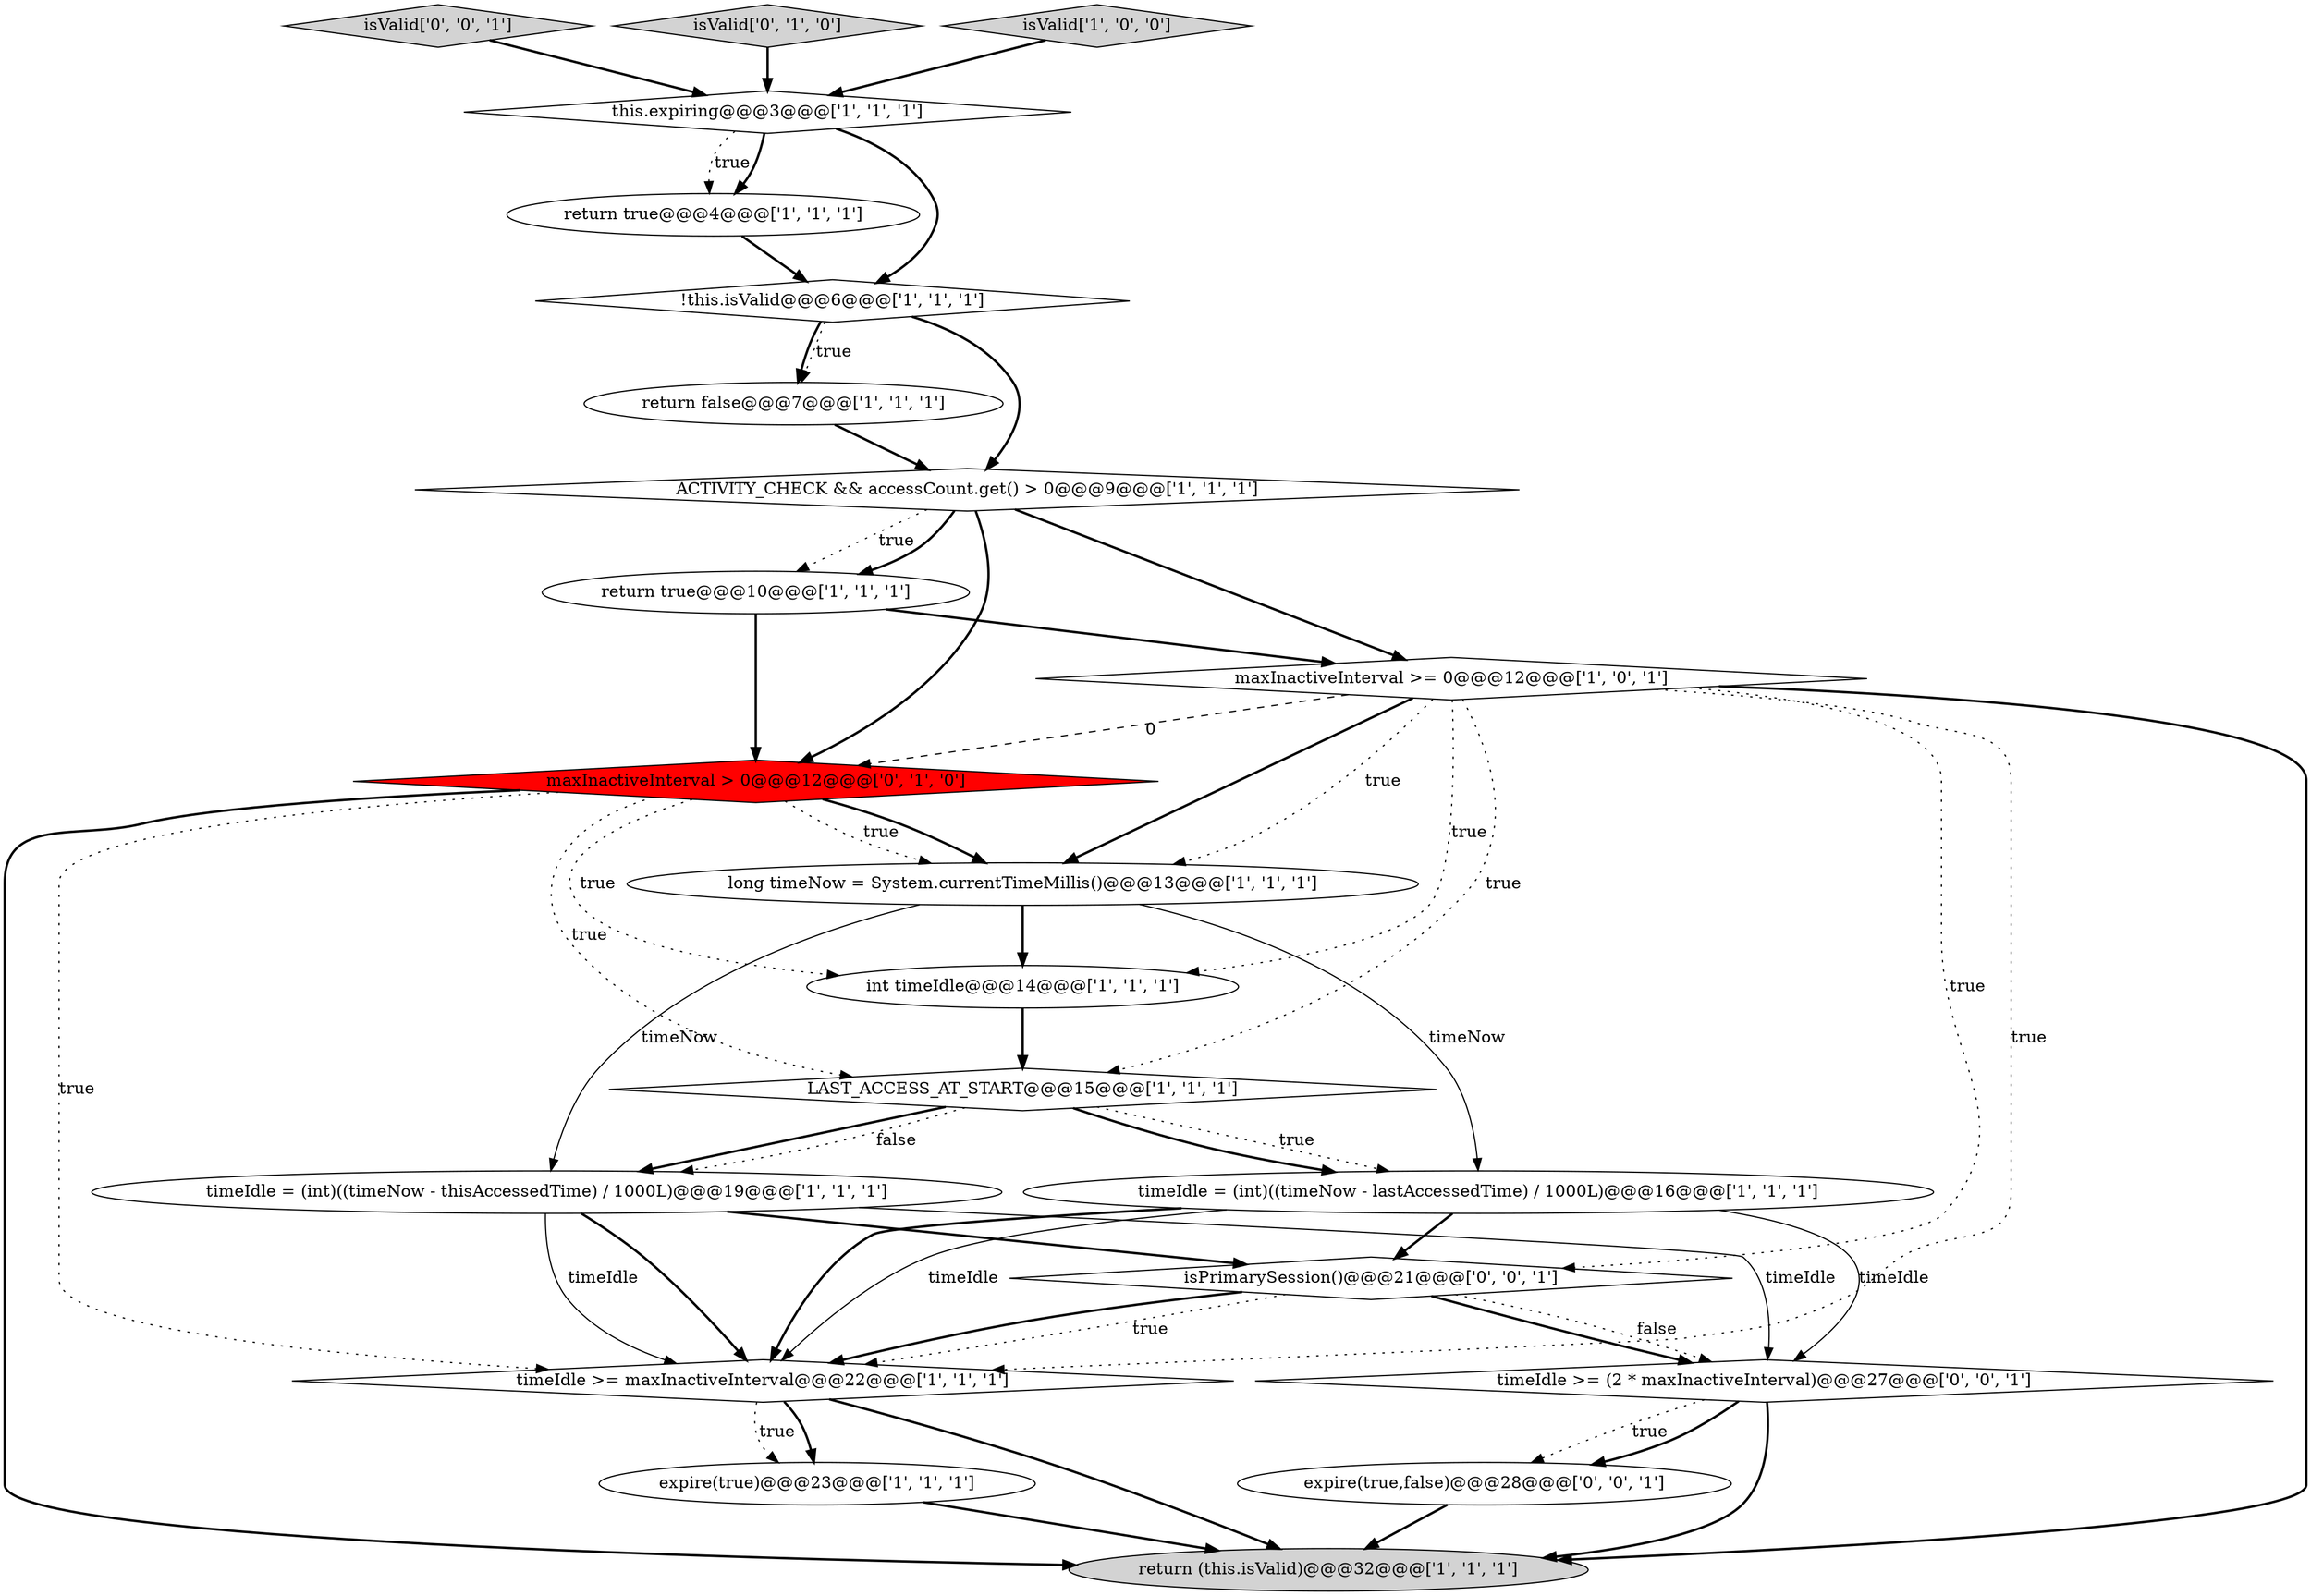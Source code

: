 digraph {
13 [style = filled, label = "maxInactiveInterval >= 0@@@12@@@['1', '0', '1']", fillcolor = white, shape = diamond image = "AAA0AAABBB1BBB"];
6 [style = filled, label = "return false@@@7@@@['1', '1', '1']", fillcolor = white, shape = ellipse image = "AAA0AAABBB1BBB"];
21 [style = filled, label = "expire(true,false)@@@28@@@['0', '0', '1']", fillcolor = white, shape = ellipse image = "AAA0AAABBB3BBB"];
19 [style = filled, label = "isValid['0', '0', '1']", fillcolor = lightgray, shape = diamond image = "AAA0AAABBB3BBB"];
0 [style = filled, label = "ACTIVITY_CHECK && accessCount.get() > 0@@@9@@@['1', '1', '1']", fillcolor = white, shape = diamond image = "AAA0AAABBB1BBB"];
20 [style = filled, label = "isPrimarySession()@@@21@@@['0', '0', '1']", fillcolor = white, shape = diamond image = "AAA0AAABBB3BBB"];
5 [style = filled, label = "timeIdle = (int)((timeNow - thisAccessedTime) / 1000L)@@@19@@@['1', '1', '1']", fillcolor = white, shape = ellipse image = "AAA0AAABBB1BBB"];
18 [style = filled, label = "timeIdle >= (2 * maxInactiveInterval)@@@27@@@['0', '0', '1']", fillcolor = white, shape = diamond image = "AAA0AAABBB3BBB"];
3 [style = filled, label = "LAST_ACCESS_AT_START@@@15@@@['1', '1', '1']", fillcolor = white, shape = diamond image = "AAA0AAABBB1BBB"];
12 [style = filled, label = "return true@@@10@@@['1', '1', '1']", fillcolor = white, shape = ellipse image = "AAA0AAABBB1BBB"];
4 [style = filled, label = "long timeNow = System.currentTimeMillis()@@@13@@@['1', '1', '1']", fillcolor = white, shape = ellipse image = "AAA0AAABBB1BBB"];
10 [style = filled, label = "return (this.isValid)@@@32@@@['1', '1', '1']", fillcolor = lightgray, shape = ellipse image = "AAA0AAABBB1BBB"];
14 [style = filled, label = "timeIdle >= maxInactiveInterval@@@22@@@['1', '1', '1']", fillcolor = white, shape = diamond image = "AAA0AAABBB1BBB"];
15 [style = filled, label = "this.expiring@@@3@@@['1', '1', '1']", fillcolor = white, shape = diamond image = "AAA0AAABBB1BBB"];
11 [style = filled, label = "int timeIdle@@@14@@@['1', '1', '1']", fillcolor = white, shape = ellipse image = "AAA0AAABBB1BBB"];
17 [style = filled, label = "isValid['0', '1', '0']", fillcolor = lightgray, shape = diamond image = "AAA0AAABBB2BBB"];
9 [style = filled, label = "return true@@@4@@@['1', '1', '1']", fillcolor = white, shape = ellipse image = "AAA0AAABBB1BBB"];
2 [style = filled, label = "!this.isValid@@@6@@@['1', '1', '1']", fillcolor = white, shape = diamond image = "AAA0AAABBB1BBB"];
16 [style = filled, label = "maxInactiveInterval > 0@@@12@@@['0', '1', '0']", fillcolor = red, shape = diamond image = "AAA1AAABBB2BBB"];
8 [style = filled, label = "timeIdle = (int)((timeNow - lastAccessedTime) / 1000L)@@@16@@@['1', '1', '1']", fillcolor = white, shape = ellipse image = "AAA0AAABBB1BBB"];
7 [style = filled, label = "isValid['1', '0', '0']", fillcolor = lightgray, shape = diamond image = "AAA0AAABBB1BBB"];
1 [style = filled, label = "expire(true)@@@23@@@['1', '1', '1']", fillcolor = white, shape = ellipse image = "AAA0AAABBB1BBB"];
13->10 [style = bold, label=""];
21->10 [style = bold, label=""];
0->12 [style = dotted, label="true"];
0->16 [style = bold, label=""];
15->2 [style = bold, label=""];
0->13 [style = bold, label=""];
13->3 [style = dotted, label="true"];
5->20 [style = bold, label=""];
9->2 [style = bold, label=""];
16->10 [style = bold, label=""];
2->6 [style = bold, label=""];
0->12 [style = bold, label=""];
13->20 [style = dotted, label="true"];
18->21 [style = dotted, label="true"];
20->14 [style = dotted, label="true"];
8->14 [style = bold, label=""];
14->10 [style = bold, label=""];
20->14 [style = bold, label=""];
6->0 [style = bold, label=""];
12->16 [style = bold, label=""];
5->14 [style = bold, label=""];
16->4 [style = dotted, label="true"];
16->3 [style = dotted, label="true"];
14->1 [style = bold, label=""];
15->9 [style = dotted, label="true"];
20->18 [style = bold, label=""];
12->13 [style = bold, label=""];
4->5 [style = solid, label="timeNow"];
3->5 [style = bold, label=""];
2->0 [style = bold, label=""];
5->18 [style = solid, label="timeIdle"];
8->20 [style = bold, label=""];
18->10 [style = bold, label=""];
11->3 [style = bold, label=""];
2->6 [style = dotted, label="true"];
15->9 [style = bold, label=""];
3->8 [style = bold, label=""];
4->8 [style = solid, label="timeNow"];
16->14 [style = dotted, label="true"];
8->18 [style = solid, label="timeIdle"];
17->15 [style = bold, label=""];
13->11 [style = dotted, label="true"];
7->15 [style = bold, label=""];
14->1 [style = dotted, label="true"];
20->18 [style = dotted, label="false"];
18->21 [style = bold, label=""];
16->4 [style = bold, label=""];
3->5 [style = dotted, label="false"];
4->11 [style = bold, label=""];
13->14 [style = dotted, label="true"];
3->8 [style = dotted, label="true"];
16->11 [style = dotted, label="true"];
1->10 [style = bold, label=""];
19->15 [style = bold, label=""];
8->14 [style = solid, label="timeIdle"];
5->14 [style = solid, label="timeIdle"];
13->4 [style = dotted, label="true"];
13->16 [style = dashed, label="0"];
13->4 [style = bold, label=""];
}
